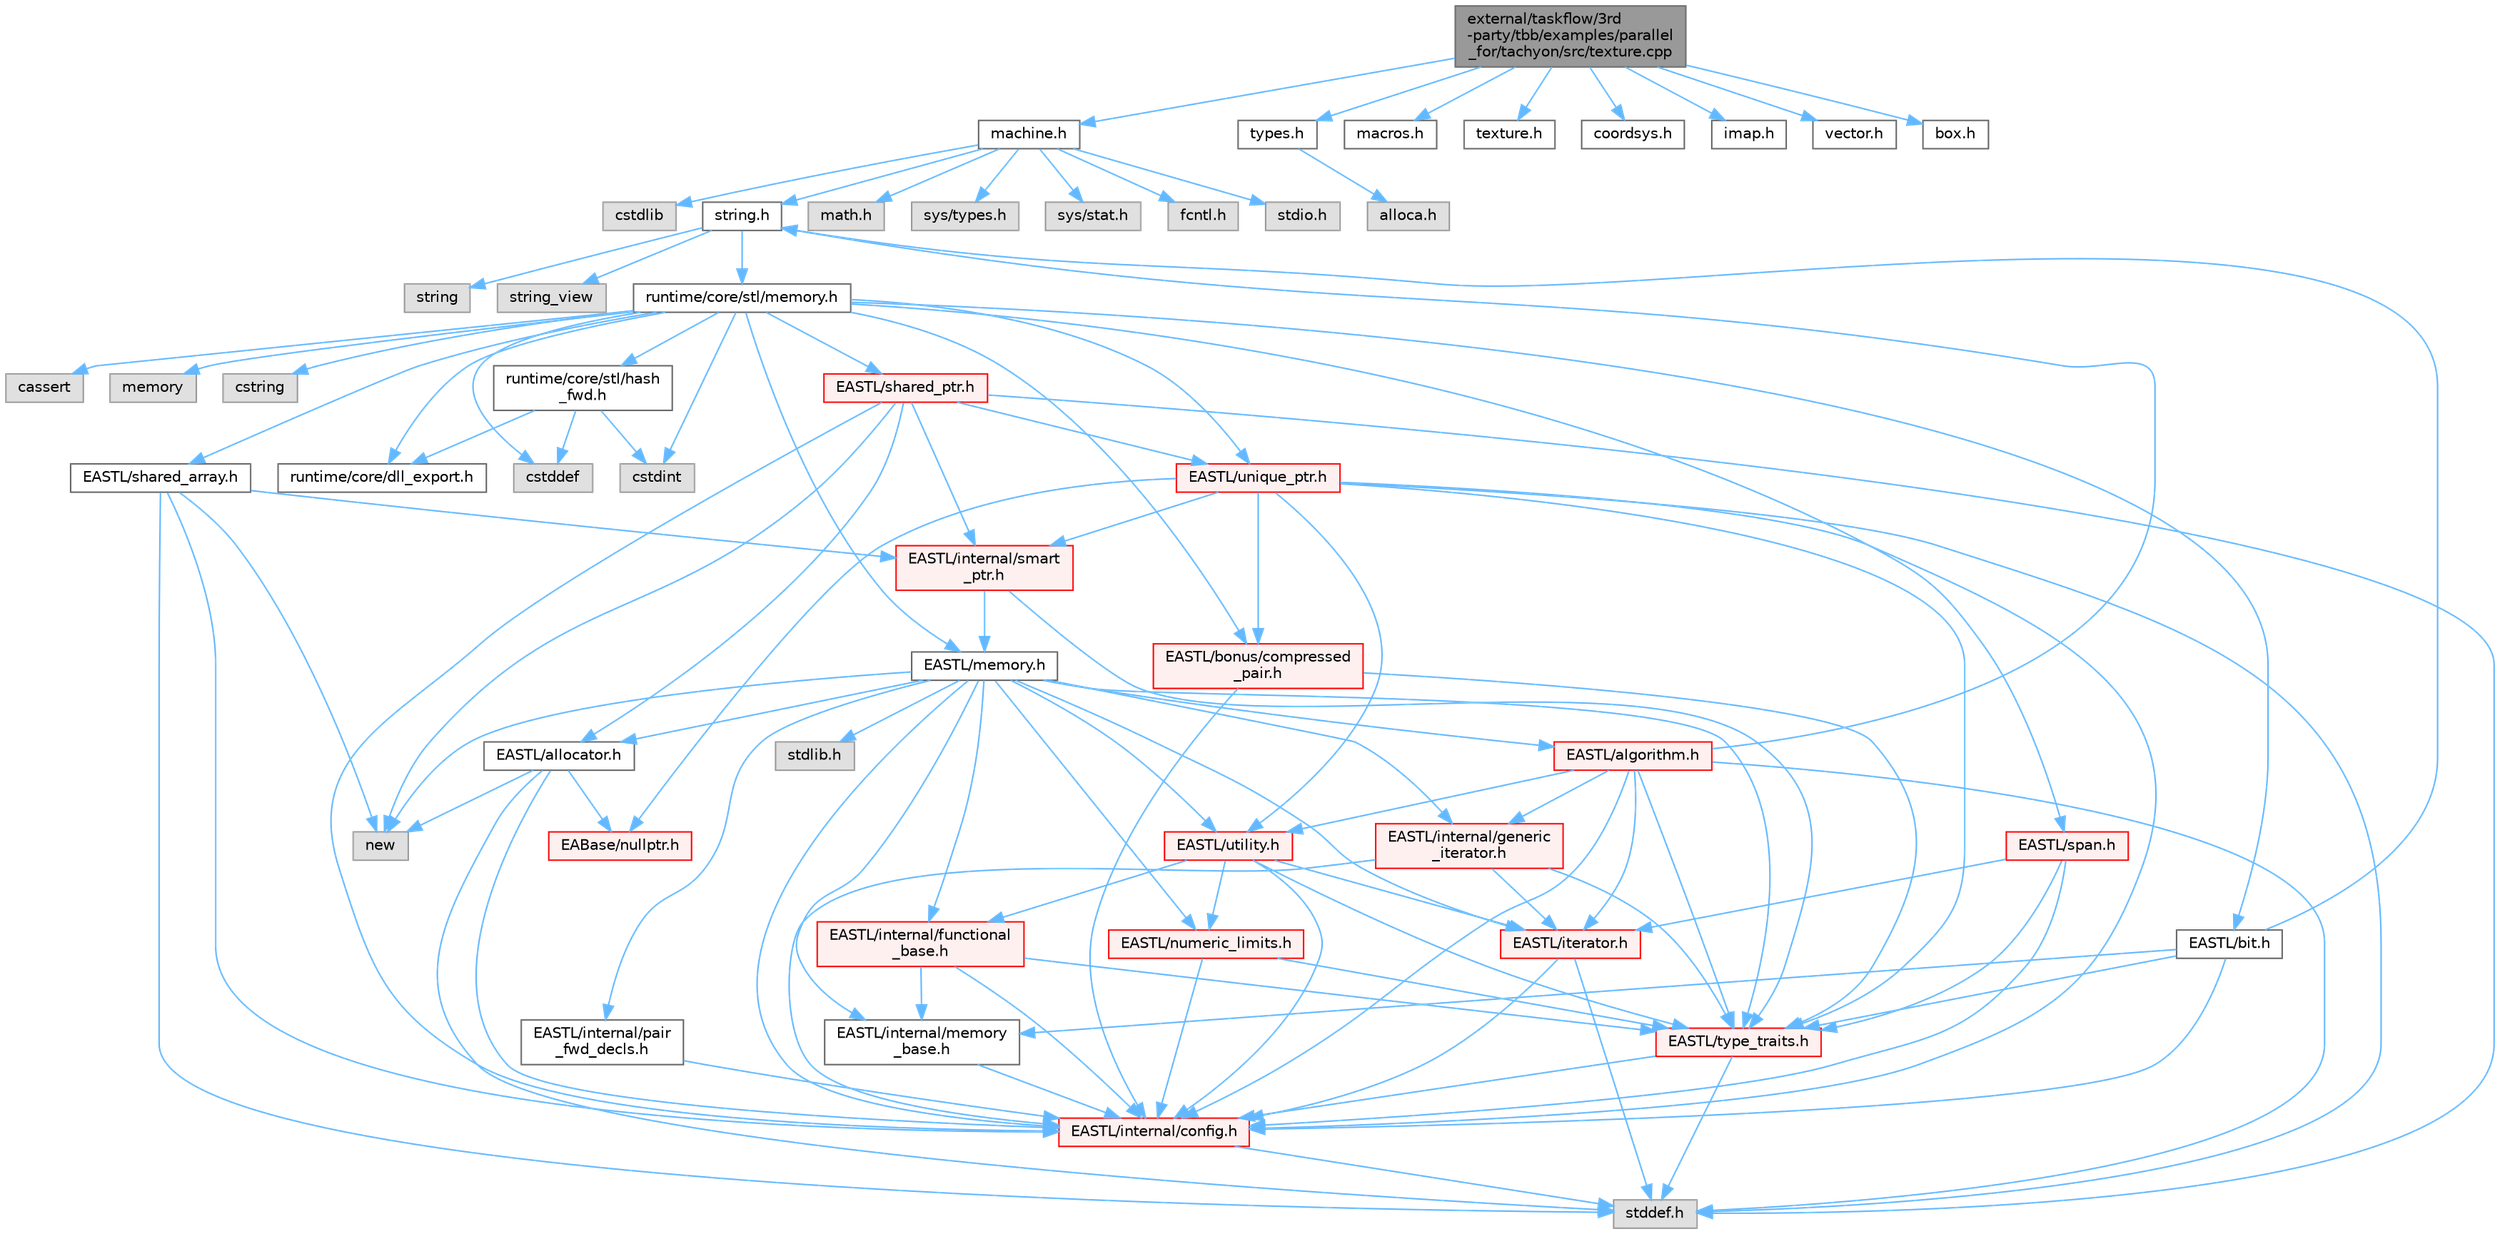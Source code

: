 digraph "external/taskflow/3rd-party/tbb/examples/parallel_for/tachyon/src/texture.cpp"
{
 // LATEX_PDF_SIZE
  bgcolor="transparent";
  edge [fontname=Helvetica,fontsize=10,labelfontname=Helvetica,labelfontsize=10];
  node [fontname=Helvetica,fontsize=10,shape=box,height=0.2,width=0.4];
  Node1 [id="Node000001",label="external/taskflow/3rd\l-party/tbb/examples/parallel\l_for/tachyon/src/texture.cpp",height=0.2,width=0.4,color="gray40", fillcolor="grey60", style="filled", fontcolor="black",tooltip=" "];
  Node1 -> Node2 [id="edge109_Node000001_Node000002",color="steelblue1",style="solid",tooltip=" "];
  Node2 [id="Node000002",label="machine.h",height=0.2,width=0.4,color="grey40", fillcolor="white", style="filled",URL="$machine_8h.html",tooltip=" "];
  Node2 -> Node3 [id="edge110_Node000002_Node000003",color="steelblue1",style="solid",tooltip=" "];
  Node3 [id="Node000003",label="stdio.h",height=0.2,width=0.4,color="grey60", fillcolor="#E0E0E0", style="filled",tooltip=" "];
  Node2 -> Node4 [id="edge111_Node000002_Node000004",color="steelblue1",style="solid",tooltip=" "];
  Node4 [id="Node000004",label="cstdlib",height=0.2,width=0.4,color="grey60", fillcolor="#E0E0E0", style="filled",tooltip=" "];
  Node2 -> Node5 [id="edge112_Node000002_Node000005",color="steelblue1",style="solid",tooltip=" "];
  Node5 [id="Node000005",label="string.h",height=0.2,width=0.4,color="grey40", fillcolor="white", style="filled",URL="$string_8h.html",tooltip=" "];
  Node5 -> Node6 [id="edge113_Node000005_Node000006",color="steelblue1",style="solid",tooltip=" "];
  Node6 [id="Node000006",label="string",height=0.2,width=0.4,color="grey60", fillcolor="#E0E0E0", style="filled",tooltip=" "];
  Node5 -> Node7 [id="edge114_Node000005_Node000007",color="steelblue1",style="solid",tooltip=" "];
  Node7 [id="Node000007",label="string_view",height=0.2,width=0.4,color="grey60", fillcolor="#E0E0E0", style="filled",tooltip=" "];
  Node5 -> Node8 [id="edge115_Node000005_Node000008",color="steelblue1",style="solid",tooltip=" "];
  Node8 [id="Node000008",label="runtime/core/stl/memory.h",height=0.2,width=0.4,color="grey40", fillcolor="white", style="filled",URL="$runtime_2core_2stl_2memory_8h.html",tooltip=" "];
  Node8 -> Node9 [id="edge116_Node000008_Node000009",color="steelblue1",style="solid",tooltip=" "];
  Node9 [id="Node000009",label="cstddef",height=0.2,width=0.4,color="grey60", fillcolor="#E0E0E0", style="filled",tooltip=" "];
  Node8 -> Node10 [id="edge117_Node000008_Node000010",color="steelblue1",style="solid",tooltip=" "];
  Node10 [id="Node000010",label="cstdint",height=0.2,width=0.4,color="grey60", fillcolor="#E0E0E0", style="filled",tooltip=" "];
  Node8 -> Node11 [id="edge118_Node000008_Node000011",color="steelblue1",style="solid",tooltip=" "];
  Node11 [id="Node000011",label="cassert",height=0.2,width=0.4,color="grey60", fillcolor="#E0E0E0", style="filled",tooltip=" "];
  Node8 -> Node12 [id="edge119_Node000008_Node000012",color="steelblue1",style="solid",tooltip=" "];
  Node12 [id="Node000012",label="memory",height=0.2,width=0.4,color="grey60", fillcolor="#E0E0E0", style="filled",tooltip=" "];
  Node8 -> Node13 [id="edge120_Node000008_Node000013",color="steelblue1",style="solid",tooltip=" "];
  Node13 [id="Node000013",label="cstring",height=0.2,width=0.4,color="grey60", fillcolor="#E0E0E0", style="filled",tooltip=" "];
  Node8 -> Node14 [id="edge121_Node000008_Node000014",color="steelblue1",style="solid",tooltip=" "];
  Node14 [id="Node000014",label="EASTL/bit.h",height=0.2,width=0.4,color="grey40", fillcolor="white", style="filled",URL="$bit_8h.html",tooltip=" "];
  Node14 -> Node15 [id="edge122_Node000014_Node000015",color="steelblue1",style="solid",tooltip=" "];
  Node15 [id="Node000015",label="EASTL/internal/config.h",height=0.2,width=0.4,color="red", fillcolor="#FFF0F0", style="filled",URL="$runtime_2_e_a_s_t_l_2include_2_e_a_s_t_l_2internal_2config_8h.html",tooltip=" "];
  Node15 -> Node23 [id="edge123_Node000015_Node000023",color="steelblue1",style="solid",tooltip=" "];
  Node23 [id="Node000023",label="stddef.h",height=0.2,width=0.4,color="grey60", fillcolor="#E0E0E0", style="filled",tooltip=" "];
  Node14 -> Node24 [id="edge124_Node000014_Node000024",color="steelblue1",style="solid",tooltip=" "];
  Node24 [id="Node000024",label="EASTL/internal/memory\l_base.h",height=0.2,width=0.4,color="grey40", fillcolor="white", style="filled",URL="$memory__base_8h.html",tooltip=" "];
  Node24 -> Node15 [id="edge125_Node000024_Node000015",color="steelblue1",style="solid",tooltip=" "];
  Node14 -> Node25 [id="edge126_Node000014_Node000025",color="steelblue1",style="solid",tooltip=" "];
  Node25 [id="Node000025",label="EASTL/type_traits.h",height=0.2,width=0.4,color="red", fillcolor="#FFF0F0", style="filled",URL="$_e_a_s_t_l_2include_2_e_a_s_t_l_2type__traits_8h.html",tooltip=" "];
  Node25 -> Node15 [id="edge127_Node000025_Node000015",color="steelblue1",style="solid",tooltip=" "];
  Node25 -> Node23 [id="edge128_Node000025_Node000023",color="steelblue1",style="solid",tooltip=" "];
  Node14 -> Node5 [id="edge129_Node000014_Node000005",color="steelblue1",style="solid",tooltip=" "];
  Node8 -> Node35 [id="edge130_Node000008_Node000035",color="steelblue1",style="solid",tooltip=" "];
  Node35 [id="Node000035",label="EASTL/memory.h",height=0.2,width=0.4,color="grey40", fillcolor="white", style="filled",URL="$runtime_2_e_a_s_t_l_2include_2_e_a_s_t_l_2memory_8h.html",tooltip=" "];
  Node35 -> Node15 [id="edge131_Node000035_Node000015",color="steelblue1",style="solid",tooltip=" "];
  Node35 -> Node24 [id="edge132_Node000035_Node000024",color="steelblue1",style="solid",tooltip=" "];
  Node35 -> Node36 [id="edge133_Node000035_Node000036",color="steelblue1",style="solid",tooltip=" "];
  Node36 [id="Node000036",label="EASTL/internal/generic\l_iterator.h",height=0.2,width=0.4,color="red", fillcolor="#FFF0F0", style="filled",URL="$generic__iterator_8h.html",tooltip=" "];
  Node36 -> Node15 [id="edge134_Node000036_Node000015",color="steelblue1",style="solid",tooltip=" "];
  Node36 -> Node37 [id="edge135_Node000036_Node000037",color="steelblue1",style="solid",tooltip=" "];
  Node37 [id="Node000037",label="EASTL/iterator.h",height=0.2,width=0.4,color="red", fillcolor="#FFF0F0", style="filled",URL="$_e_a_s_t_l_2include_2_e_a_s_t_l_2iterator_8h.html",tooltip=" "];
  Node37 -> Node15 [id="edge136_Node000037_Node000015",color="steelblue1",style="solid",tooltip=" "];
  Node37 -> Node23 [id="edge137_Node000037_Node000023",color="steelblue1",style="solid",tooltip=" "];
  Node36 -> Node25 [id="edge138_Node000036_Node000025",color="steelblue1",style="solid",tooltip=" "];
  Node35 -> Node40 [id="edge139_Node000035_Node000040",color="steelblue1",style="solid",tooltip=" "];
  Node40 [id="Node000040",label="EASTL/internal/pair\l_fwd_decls.h",height=0.2,width=0.4,color="grey40", fillcolor="white", style="filled",URL="$pair__fwd__decls_8h.html",tooltip=" "];
  Node40 -> Node15 [id="edge140_Node000040_Node000015",color="steelblue1",style="solid",tooltip=" "];
  Node35 -> Node41 [id="edge141_Node000035_Node000041",color="steelblue1",style="solid",tooltip=" "];
  Node41 [id="Node000041",label="EASTL/internal/functional\l_base.h",height=0.2,width=0.4,color="red", fillcolor="#FFF0F0", style="filled",URL="$functional__base_8h.html",tooltip=" "];
  Node41 -> Node15 [id="edge142_Node000041_Node000015",color="steelblue1",style="solid",tooltip=" "];
  Node41 -> Node24 [id="edge143_Node000041_Node000024",color="steelblue1",style="solid",tooltip=" "];
  Node41 -> Node25 [id="edge144_Node000041_Node000025",color="steelblue1",style="solid",tooltip=" "];
  Node35 -> Node42 [id="edge145_Node000035_Node000042",color="steelblue1",style="solid",tooltip=" "];
  Node42 [id="Node000042",label="EASTL/algorithm.h",height=0.2,width=0.4,color="red", fillcolor="#FFF0F0", style="filled",URL="$_e_a_s_t_l_2include_2_e_a_s_t_l_2algorithm_8h.html",tooltip=" "];
  Node42 -> Node15 [id="edge146_Node000042_Node000015",color="steelblue1",style="solid",tooltip=" "];
  Node42 -> Node25 [id="edge147_Node000042_Node000025",color="steelblue1",style="solid",tooltip=" "];
  Node42 -> Node37 [id="edge148_Node000042_Node000037",color="steelblue1",style="solid",tooltip=" "];
  Node42 -> Node52 [id="edge149_Node000042_Node000052",color="steelblue1",style="solid",tooltip=" "];
  Node52 [id="Node000052",label="EASTL/utility.h",height=0.2,width=0.4,color="red", fillcolor="#FFF0F0", style="filled",URL="$runtime_2_e_a_s_t_l_2include_2_e_a_s_t_l_2utility_8h.html",tooltip=" "];
  Node52 -> Node15 [id="edge150_Node000052_Node000015",color="steelblue1",style="solid",tooltip=" "];
  Node52 -> Node25 [id="edge151_Node000052_Node000025",color="steelblue1",style="solid",tooltip=" "];
  Node52 -> Node37 [id="edge152_Node000052_Node000037",color="steelblue1",style="solid",tooltip=" "];
  Node52 -> Node53 [id="edge153_Node000052_Node000053",color="steelblue1",style="solid",tooltip=" "];
  Node53 [id="Node000053",label="EASTL/numeric_limits.h",height=0.2,width=0.4,color="red", fillcolor="#FFF0F0", style="filled",URL="$numeric__limits_8h.html",tooltip=" "];
  Node53 -> Node15 [id="edge154_Node000053_Node000015",color="steelblue1",style="solid",tooltip=" "];
  Node53 -> Node25 [id="edge155_Node000053_Node000025",color="steelblue1",style="solid",tooltip=" "];
  Node52 -> Node41 [id="edge156_Node000052_Node000041",color="steelblue1",style="solid",tooltip=" "];
  Node42 -> Node36 [id="edge157_Node000042_Node000036",color="steelblue1",style="solid",tooltip=" "];
  Node42 -> Node23 [id="edge158_Node000042_Node000023",color="steelblue1",style="solid",tooltip=" "];
  Node42 -> Node5 [id="edge159_Node000042_Node000005",color="steelblue1",style="solid",tooltip=" "];
  Node35 -> Node25 [id="edge160_Node000035_Node000025",color="steelblue1",style="solid",tooltip=" "];
  Node35 -> Node49 [id="edge161_Node000035_Node000049",color="steelblue1",style="solid",tooltip=" "];
  Node49 [id="Node000049",label="EASTL/allocator.h",height=0.2,width=0.4,color="grey40", fillcolor="white", style="filled",URL="$runtime_2_e_a_s_t_l_2include_2_e_a_s_t_l_2allocator_8h.html",tooltip=" "];
  Node49 -> Node15 [id="edge162_Node000049_Node000015",color="steelblue1",style="solid",tooltip=" "];
  Node49 -> Node27 [id="edge163_Node000049_Node000027",color="steelblue1",style="solid",tooltip=" "];
  Node27 [id="Node000027",label="EABase/nullptr.h",height=0.2,width=0.4,color="red", fillcolor="#FFF0F0", style="filled",URL="$nullptr_8h.html",tooltip=" "];
  Node49 -> Node23 [id="edge164_Node000049_Node000023",color="steelblue1",style="solid",tooltip=" "];
  Node49 -> Node50 [id="edge165_Node000049_Node000050",color="steelblue1",style="solid",tooltip=" "];
  Node50 [id="Node000050",label="new",height=0.2,width=0.4,color="grey60", fillcolor="#E0E0E0", style="filled",tooltip=" "];
  Node35 -> Node37 [id="edge166_Node000035_Node000037",color="steelblue1",style="solid",tooltip=" "];
  Node35 -> Node52 [id="edge167_Node000035_Node000052",color="steelblue1",style="solid",tooltip=" "];
  Node35 -> Node53 [id="edge168_Node000035_Node000053",color="steelblue1",style="solid",tooltip=" "];
  Node35 -> Node62 [id="edge169_Node000035_Node000062",color="steelblue1",style="solid",tooltip=" "];
  Node62 [id="Node000062",label="stdlib.h",height=0.2,width=0.4,color="grey60", fillcolor="#E0E0E0", style="filled",tooltip=" "];
  Node35 -> Node50 [id="edge170_Node000035_Node000050",color="steelblue1",style="solid",tooltip=" "];
  Node8 -> Node63 [id="edge171_Node000008_Node000063",color="steelblue1",style="solid",tooltip=" "];
  Node63 [id="Node000063",label="EASTL/shared_array.h",height=0.2,width=0.4,color="grey40", fillcolor="white", style="filled",URL="$shared__array_8h.html",tooltip=" "];
  Node63 -> Node15 [id="edge172_Node000063_Node000015",color="steelblue1",style="solid",tooltip=" "];
  Node63 -> Node64 [id="edge173_Node000063_Node000064",color="steelblue1",style="solid",tooltip=" "];
  Node64 [id="Node000064",label="EASTL/internal/smart\l_ptr.h",height=0.2,width=0.4,color="red", fillcolor="#FFF0F0", style="filled",URL="$smart__ptr_8h.html",tooltip=" "];
  Node64 -> Node35 [id="edge174_Node000064_Node000035",color="steelblue1",style="solid",tooltip=" "];
  Node64 -> Node25 [id="edge175_Node000064_Node000025",color="steelblue1",style="solid",tooltip=" "];
  Node63 -> Node50 [id="edge176_Node000063_Node000050",color="steelblue1",style="solid",tooltip=" "];
  Node63 -> Node23 [id="edge177_Node000063_Node000023",color="steelblue1",style="solid",tooltip=" "];
  Node8 -> Node66 [id="edge178_Node000008_Node000066",color="steelblue1",style="solid",tooltip=" "];
  Node66 [id="Node000066",label="EASTL/unique_ptr.h",height=0.2,width=0.4,color="red", fillcolor="#FFF0F0", style="filled",URL="$unique__ptr_8h.html",tooltip=" "];
  Node66 -> Node27 [id="edge179_Node000066_Node000027",color="steelblue1",style="solid",tooltip=" "];
  Node66 -> Node67 [id="edge180_Node000066_Node000067",color="steelblue1",style="solid",tooltip=" "];
  Node67 [id="Node000067",label="EASTL/bonus/compressed\l_pair.h",height=0.2,width=0.4,color="red", fillcolor="#FFF0F0", style="filled",URL="$compressed__pair_8h.html",tooltip=" "];
  Node67 -> Node15 [id="edge181_Node000067_Node000015",color="steelblue1",style="solid",tooltip=" "];
  Node67 -> Node25 [id="edge182_Node000067_Node000025",color="steelblue1",style="solid",tooltip=" "];
  Node66 -> Node15 [id="edge183_Node000066_Node000015",color="steelblue1",style="solid",tooltip=" "];
  Node66 -> Node64 [id="edge184_Node000066_Node000064",color="steelblue1",style="solid",tooltip=" "];
  Node66 -> Node25 [id="edge185_Node000066_Node000025",color="steelblue1",style="solid",tooltip=" "];
  Node66 -> Node52 [id="edge186_Node000066_Node000052",color="steelblue1",style="solid",tooltip=" "];
  Node66 -> Node23 [id="edge187_Node000066_Node000023",color="steelblue1",style="solid",tooltip=" "];
  Node8 -> Node69 [id="edge188_Node000008_Node000069",color="steelblue1",style="solid",tooltip=" "];
  Node69 [id="Node000069",label="EASTL/shared_ptr.h",height=0.2,width=0.4,color="red", fillcolor="#FFF0F0", style="filled",URL="$shared__ptr_8h.html",tooltip=" "];
  Node69 -> Node15 [id="edge189_Node000069_Node000015",color="steelblue1",style="solid",tooltip=" "];
  Node69 -> Node64 [id="edge190_Node000069_Node000064",color="steelblue1",style="solid",tooltip=" "];
  Node69 -> Node66 [id="edge191_Node000069_Node000066",color="steelblue1",style="solid",tooltip=" "];
  Node69 -> Node49 [id="edge192_Node000069_Node000049",color="steelblue1",style="solid",tooltip=" "];
  Node69 -> Node50 [id="edge193_Node000069_Node000050",color="steelblue1",style="solid",tooltip=" "];
  Node69 -> Node23 [id="edge194_Node000069_Node000023",color="steelblue1",style="solid",tooltip=" "];
  Node8 -> Node149 [id="edge195_Node000008_Node000149",color="steelblue1",style="solid",tooltip=" "];
  Node149 [id="Node000149",label="EASTL/span.h",height=0.2,width=0.4,color="red", fillcolor="#FFF0F0", style="filled",URL="$span_8h.html",tooltip=" "];
  Node149 -> Node15 [id="edge196_Node000149_Node000015",color="steelblue1",style="solid",tooltip=" "];
  Node149 -> Node25 [id="edge197_Node000149_Node000025",color="steelblue1",style="solid",tooltip=" "];
  Node149 -> Node37 [id="edge198_Node000149_Node000037",color="steelblue1",style="solid",tooltip=" "];
  Node8 -> Node67 [id="edge199_Node000008_Node000067",color="steelblue1",style="solid",tooltip=" "];
  Node8 -> Node152 [id="edge200_Node000008_Node000152",color="steelblue1",style="solid",tooltip=" "];
  Node152 [id="Node000152",label="runtime/core/dll_export.h",height=0.2,width=0.4,color="grey40", fillcolor="white", style="filled",URL="$dll__export_8h.html",tooltip=" "];
  Node8 -> Node153 [id="edge201_Node000008_Node000153",color="steelblue1",style="solid",tooltip=" "];
  Node153 [id="Node000153",label="runtime/core/stl/hash\l_fwd.h",height=0.2,width=0.4,color="grey40", fillcolor="white", style="filled",URL="$hash__fwd_8h.html",tooltip=" "];
  Node153 -> Node9 [id="edge202_Node000153_Node000009",color="steelblue1",style="solid",tooltip=" "];
  Node153 -> Node10 [id="edge203_Node000153_Node000010",color="steelblue1",style="solid",tooltip=" "];
  Node153 -> Node152 [id="edge204_Node000153_Node000152",color="steelblue1",style="solid",tooltip=" "];
  Node2 -> Node154 [id="edge205_Node000002_Node000154",color="steelblue1",style="solid",tooltip=" "];
  Node154 [id="Node000154",label="math.h",height=0.2,width=0.4,color="grey60", fillcolor="#E0E0E0", style="filled",tooltip=" "];
  Node2 -> Node155 [id="edge206_Node000002_Node000155",color="steelblue1",style="solid",tooltip=" "];
  Node155 [id="Node000155",label="sys/types.h",height=0.2,width=0.4,color="grey60", fillcolor="#E0E0E0", style="filled",tooltip=" "];
  Node2 -> Node156 [id="edge207_Node000002_Node000156",color="steelblue1",style="solid",tooltip=" "];
  Node156 [id="Node000156",label="sys/stat.h",height=0.2,width=0.4,color="grey60", fillcolor="#E0E0E0", style="filled",tooltip=" "];
  Node2 -> Node157 [id="edge208_Node000002_Node000157",color="steelblue1",style="solid",tooltip=" "];
  Node157 [id="Node000157",label="fcntl.h",height=0.2,width=0.4,color="grey60", fillcolor="#E0E0E0", style="filled",tooltip=" "];
  Node1 -> Node158 [id="edge209_Node000001_Node000158",color="steelblue1",style="solid",tooltip=" "];
  Node158 [id="Node000158",label="types.h",height=0.2,width=0.4,color="grey40", fillcolor="white", style="filled",URL="$external_2taskflow_23rd-party_2tbb_2examples_2parallel__for_2tachyon_2src_2types_8h.html",tooltip=" "];
  Node158 -> Node159 [id="edge210_Node000158_Node000159",color="steelblue1",style="solid",tooltip=" "];
  Node159 [id="Node000159",label="alloca.h",height=0.2,width=0.4,color="grey60", fillcolor="#E0E0E0", style="filled",tooltip=" "];
  Node1 -> Node160 [id="edge211_Node000001_Node000160",color="steelblue1",style="solid",tooltip=" "];
  Node160 [id="Node000160",label="macros.h",height=0.2,width=0.4,color="grey40", fillcolor="white", style="filled",URL="$tbb_2examples_2parallel__for_2tachyon_2src_2_macros_8h.html",tooltip=" "];
  Node1 -> Node161 [id="edge212_Node000001_Node000161",color="steelblue1",style="solid",tooltip=" "];
  Node161 [id="Node000161",label="texture.h",height=0.2,width=0.4,color="grey40", fillcolor="white", style="filled",URL="$texture_8h.html",tooltip=" "];
  Node1 -> Node162 [id="edge213_Node000001_Node000162",color="steelblue1",style="solid",tooltip=" "];
  Node162 [id="Node000162",label="coordsys.h",height=0.2,width=0.4,color="grey40", fillcolor="white", style="filled",URL="$coordsys_8h.html",tooltip=" "];
  Node1 -> Node163 [id="edge214_Node000001_Node000163",color="steelblue1",style="solid",tooltip=" "];
  Node163 [id="Node000163",label="imap.h",height=0.2,width=0.4,color="grey40", fillcolor="white", style="filled",URL="$imap_8h.html",tooltip=" "];
  Node1 -> Node164 [id="edge215_Node000001_Node000164",color="steelblue1",style="solid",tooltip=" "];
  Node164 [id="Node000164",label="vector.h",height=0.2,width=0.4,color="grey40", fillcolor="white", style="filled",URL="$external_2taskflow_23rd-party_2tbb_2examples_2parallel__for_2tachyon_2src_2vector_8h.html",tooltip=" "];
  Node1 -> Node165 [id="edge216_Node000001_Node000165",color="steelblue1",style="solid",tooltip=" "];
  Node165 [id="Node000165",label="box.h",height=0.2,width=0.4,color="grey40", fillcolor="white", style="filled",URL="$box_8h.html",tooltip=" "];
}
